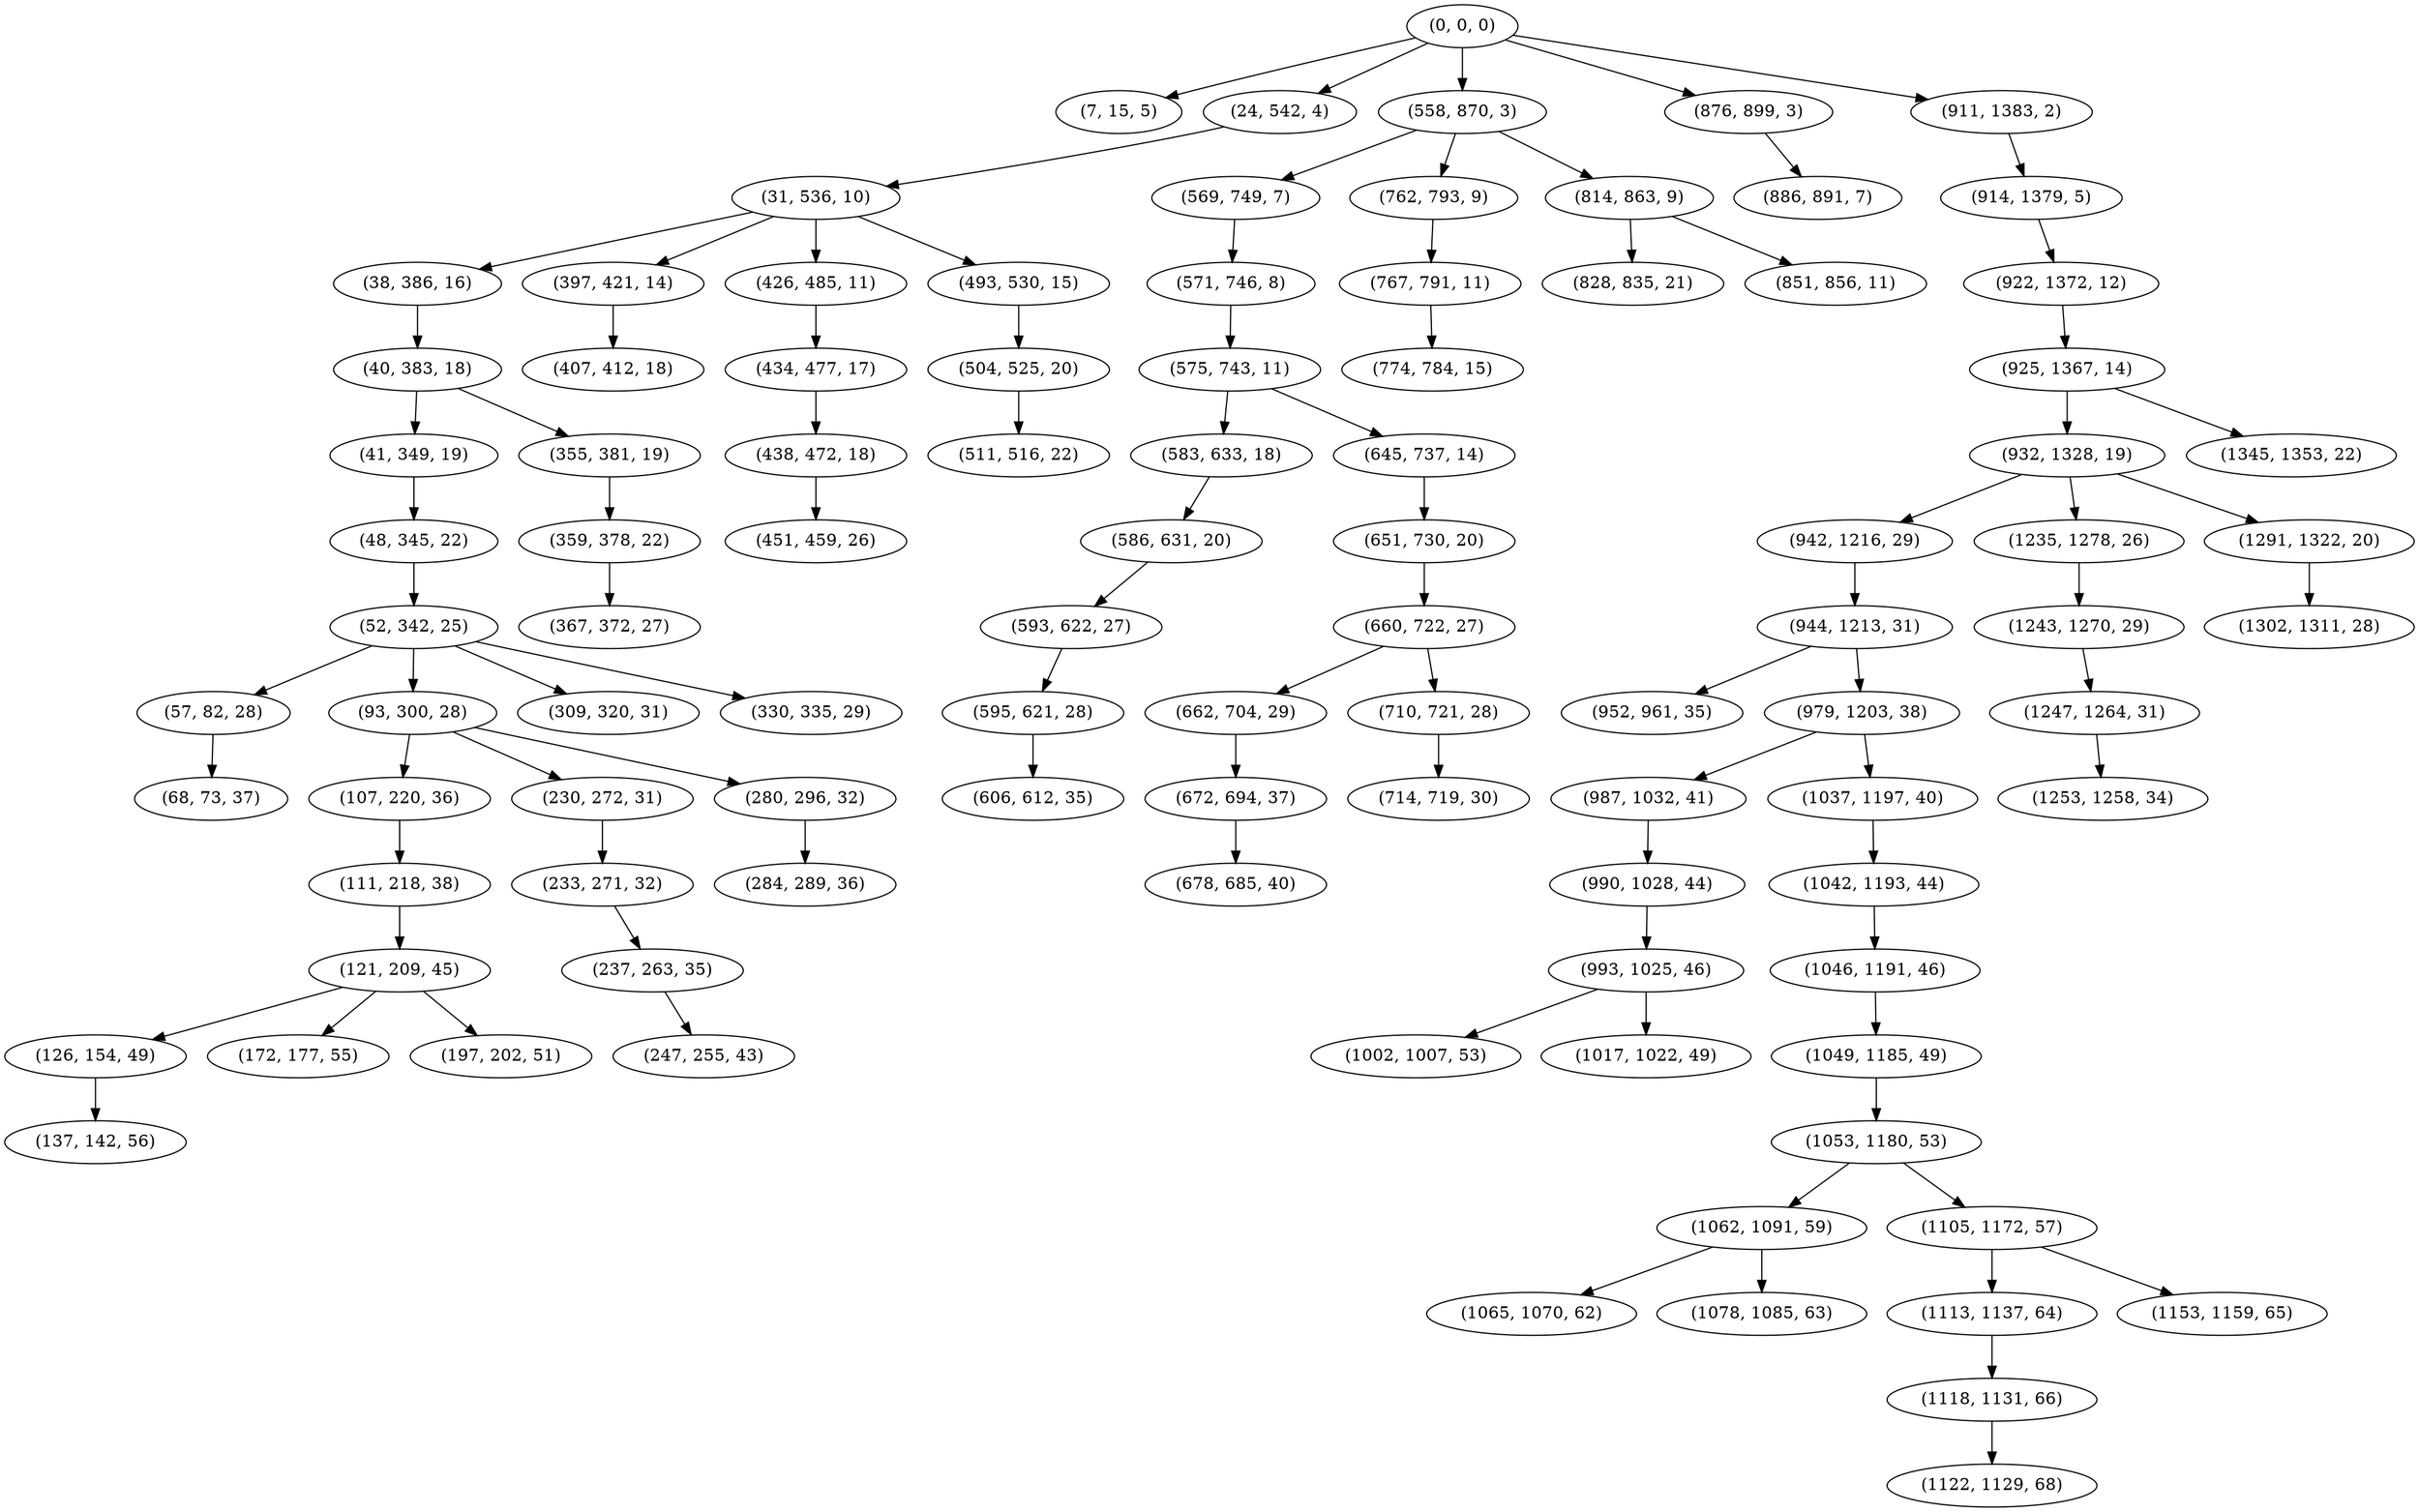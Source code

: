 digraph tree {
    "(0, 0, 0)";
    "(7, 15, 5)";
    "(24, 542, 4)";
    "(31, 536, 10)";
    "(38, 386, 16)";
    "(40, 383, 18)";
    "(41, 349, 19)";
    "(48, 345, 22)";
    "(52, 342, 25)";
    "(57, 82, 28)";
    "(68, 73, 37)";
    "(93, 300, 28)";
    "(107, 220, 36)";
    "(111, 218, 38)";
    "(121, 209, 45)";
    "(126, 154, 49)";
    "(137, 142, 56)";
    "(172, 177, 55)";
    "(197, 202, 51)";
    "(230, 272, 31)";
    "(233, 271, 32)";
    "(237, 263, 35)";
    "(247, 255, 43)";
    "(280, 296, 32)";
    "(284, 289, 36)";
    "(309, 320, 31)";
    "(330, 335, 29)";
    "(355, 381, 19)";
    "(359, 378, 22)";
    "(367, 372, 27)";
    "(397, 421, 14)";
    "(407, 412, 18)";
    "(426, 485, 11)";
    "(434, 477, 17)";
    "(438, 472, 18)";
    "(451, 459, 26)";
    "(493, 530, 15)";
    "(504, 525, 20)";
    "(511, 516, 22)";
    "(558, 870, 3)";
    "(569, 749, 7)";
    "(571, 746, 8)";
    "(575, 743, 11)";
    "(583, 633, 18)";
    "(586, 631, 20)";
    "(593, 622, 27)";
    "(595, 621, 28)";
    "(606, 612, 35)";
    "(645, 737, 14)";
    "(651, 730, 20)";
    "(660, 722, 27)";
    "(662, 704, 29)";
    "(672, 694, 37)";
    "(678, 685, 40)";
    "(710, 721, 28)";
    "(714, 719, 30)";
    "(762, 793, 9)";
    "(767, 791, 11)";
    "(774, 784, 15)";
    "(814, 863, 9)";
    "(828, 835, 21)";
    "(851, 856, 11)";
    "(876, 899, 3)";
    "(886, 891, 7)";
    "(911, 1383, 2)";
    "(914, 1379, 5)";
    "(922, 1372, 12)";
    "(925, 1367, 14)";
    "(932, 1328, 19)";
    "(942, 1216, 29)";
    "(944, 1213, 31)";
    "(952, 961, 35)";
    "(979, 1203, 38)";
    "(987, 1032, 41)";
    "(990, 1028, 44)";
    "(993, 1025, 46)";
    "(1002, 1007, 53)";
    "(1017, 1022, 49)";
    "(1037, 1197, 40)";
    "(1042, 1193, 44)";
    "(1046, 1191, 46)";
    "(1049, 1185, 49)";
    "(1053, 1180, 53)";
    "(1062, 1091, 59)";
    "(1065, 1070, 62)";
    "(1078, 1085, 63)";
    "(1105, 1172, 57)";
    "(1113, 1137, 64)";
    "(1118, 1131, 66)";
    "(1122, 1129, 68)";
    "(1153, 1159, 65)";
    "(1235, 1278, 26)";
    "(1243, 1270, 29)";
    "(1247, 1264, 31)";
    "(1253, 1258, 34)";
    "(1291, 1322, 20)";
    "(1302, 1311, 28)";
    "(1345, 1353, 22)";
    "(0, 0, 0)" -> "(7, 15, 5)";
    "(0, 0, 0)" -> "(24, 542, 4)";
    "(0, 0, 0)" -> "(558, 870, 3)";
    "(0, 0, 0)" -> "(876, 899, 3)";
    "(0, 0, 0)" -> "(911, 1383, 2)";
    "(24, 542, 4)" -> "(31, 536, 10)";
    "(31, 536, 10)" -> "(38, 386, 16)";
    "(31, 536, 10)" -> "(397, 421, 14)";
    "(31, 536, 10)" -> "(426, 485, 11)";
    "(31, 536, 10)" -> "(493, 530, 15)";
    "(38, 386, 16)" -> "(40, 383, 18)";
    "(40, 383, 18)" -> "(41, 349, 19)";
    "(40, 383, 18)" -> "(355, 381, 19)";
    "(41, 349, 19)" -> "(48, 345, 22)";
    "(48, 345, 22)" -> "(52, 342, 25)";
    "(52, 342, 25)" -> "(57, 82, 28)";
    "(52, 342, 25)" -> "(93, 300, 28)";
    "(52, 342, 25)" -> "(309, 320, 31)";
    "(52, 342, 25)" -> "(330, 335, 29)";
    "(57, 82, 28)" -> "(68, 73, 37)";
    "(93, 300, 28)" -> "(107, 220, 36)";
    "(93, 300, 28)" -> "(230, 272, 31)";
    "(93, 300, 28)" -> "(280, 296, 32)";
    "(107, 220, 36)" -> "(111, 218, 38)";
    "(111, 218, 38)" -> "(121, 209, 45)";
    "(121, 209, 45)" -> "(126, 154, 49)";
    "(121, 209, 45)" -> "(172, 177, 55)";
    "(121, 209, 45)" -> "(197, 202, 51)";
    "(126, 154, 49)" -> "(137, 142, 56)";
    "(230, 272, 31)" -> "(233, 271, 32)";
    "(233, 271, 32)" -> "(237, 263, 35)";
    "(237, 263, 35)" -> "(247, 255, 43)";
    "(280, 296, 32)" -> "(284, 289, 36)";
    "(355, 381, 19)" -> "(359, 378, 22)";
    "(359, 378, 22)" -> "(367, 372, 27)";
    "(397, 421, 14)" -> "(407, 412, 18)";
    "(426, 485, 11)" -> "(434, 477, 17)";
    "(434, 477, 17)" -> "(438, 472, 18)";
    "(438, 472, 18)" -> "(451, 459, 26)";
    "(493, 530, 15)" -> "(504, 525, 20)";
    "(504, 525, 20)" -> "(511, 516, 22)";
    "(558, 870, 3)" -> "(569, 749, 7)";
    "(558, 870, 3)" -> "(762, 793, 9)";
    "(558, 870, 3)" -> "(814, 863, 9)";
    "(569, 749, 7)" -> "(571, 746, 8)";
    "(571, 746, 8)" -> "(575, 743, 11)";
    "(575, 743, 11)" -> "(583, 633, 18)";
    "(575, 743, 11)" -> "(645, 737, 14)";
    "(583, 633, 18)" -> "(586, 631, 20)";
    "(586, 631, 20)" -> "(593, 622, 27)";
    "(593, 622, 27)" -> "(595, 621, 28)";
    "(595, 621, 28)" -> "(606, 612, 35)";
    "(645, 737, 14)" -> "(651, 730, 20)";
    "(651, 730, 20)" -> "(660, 722, 27)";
    "(660, 722, 27)" -> "(662, 704, 29)";
    "(660, 722, 27)" -> "(710, 721, 28)";
    "(662, 704, 29)" -> "(672, 694, 37)";
    "(672, 694, 37)" -> "(678, 685, 40)";
    "(710, 721, 28)" -> "(714, 719, 30)";
    "(762, 793, 9)" -> "(767, 791, 11)";
    "(767, 791, 11)" -> "(774, 784, 15)";
    "(814, 863, 9)" -> "(828, 835, 21)";
    "(814, 863, 9)" -> "(851, 856, 11)";
    "(876, 899, 3)" -> "(886, 891, 7)";
    "(911, 1383, 2)" -> "(914, 1379, 5)";
    "(914, 1379, 5)" -> "(922, 1372, 12)";
    "(922, 1372, 12)" -> "(925, 1367, 14)";
    "(925, 1367, 14)" -> "(932, 1328, 19)";
    "(925, 1367, 14)" -> "(1345, 1353, 22)";
    "(932, 1328, 19)" -> "(942, 1216, 29)";
    "(932, 1328, 19)" -> "(1235, 1278, 26)";
    "(932, 1328, 19)" -> "(1291, 1322, 20)";
    "(942, 1216, 29)" -> "(944, 1213, 31)";
    "(944, 1213, 31)" -> "(952, 961, 35)";
    "(944, 1213, 31)" -> "(979, 1203, 38)";
    "(979, 1203, 38)" -> "(987, 1032, 41)";
    "(979, 1203, 38)" -> "(1037, 1197, 40)";
    "(987, 1032, 41)" -> "(990, 1028, 44)";
    "(990, 1028, 44)" -> "(993, 1025, 46)";
    "(993, 1025, 46)" -> "(1002, 1007, 53)";
    "(993, 1025, 46)" -> "(1017, 1022, 49)";
    "(1037, 1197, 40)" -> "(1042, 1193, 44)";
    "(1042, 1193, 44)" -> "(1046, 1191, 46)";
    "(1046, 1191, 46)" -> "(1049, 1185, 49)";
    "(1049, 1185, 49)" -> "(1053, 1180, 53)";
    "(1053, 1180, 53)" -> "(1062, 1091, 59)";
    "(1053, 1180, 53)" -> "(1105, 1172, 57)";
    "(1062, 1091, 59)" -> "(1065, 1070, 62)";
    "(1062, 1091, 59)" -> "(1078, 1085, 63)";
    "(1105, 1172, 57)" -> "(1113, 1137, 64)";
    "(1105, 1172, 57)" -> "(1153, 1159, 65)";
    "(1113, 1137, 64)" -> "(1118, 1131, 66)";
    "(1118, 1131, 66)" -> "(1122, 1129, 68)";
    "(1235, 1278, 26)" -> "(1243, 1270, 29)";
    "(1243, 1270, 29)" -> "(1247, 1264, 31)";
    "(1247, 1264, 31)" -> "(1253, 1258, 34)";
    "(1291, 1322, 20)" -> "(1302, 1311, 28)";
}
